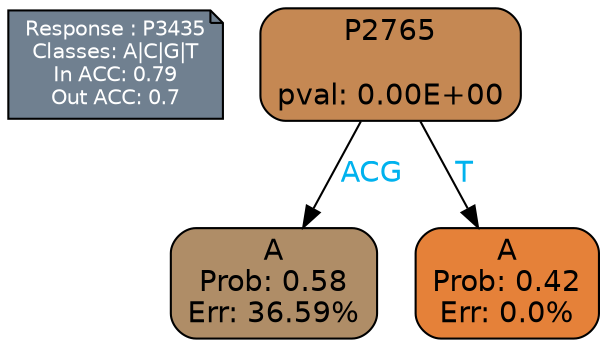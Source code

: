 digraph Tree {
node [shape=box, style="filled, rounded", color="black", fontname=helvetica] ;
graph [ranksep=equally, splines=polylines, bgcolor=transparent, dpi=600] ;
edge [fontname=helvetica] ;
LEGEND [label="Response : P3435
Classes: A|C|G|T
In ACC: 0.79
Out ACC: 0.7
",shape=note,align=left,style=filled,fillcolor="slategray",fontcolor="white",fontsize=10];1 [label="P2765

pval: 0.00E+00", fillcolor="#c58853"] ;
2 [label="A
Prob: 0.58
Err: 36.59%", fillcolor="#af8d67"] ;
3 [label="A
Prob: 0.42
Err: 0.0%", fillcolor="#e58139"] ;
1 -> 2 [label="ACG",fontcolor=deepskyblue2] ;
1 -> 3 [label="T",fontcolor=deepskyblue2] ;
{rank = same; 2;3;}{rank = same; LEGEND;1;}}